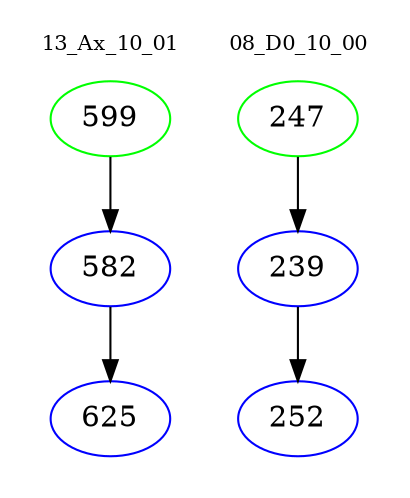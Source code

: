 digraph{
subgraph cluster_0 {
color = white
label = "13_Ax_10_01";
fontsize=10;
T0_599 [label="599", color="green"]
T0_599 -> T0_582 [color="black"]
T0_582 [label="582", color="blue"]
T0_582 -> T0_625 [color="black"]
T0_625 [label="625", color="blue"]
}
subgraph cluster_1 {
color = white
label = "08_D0_10_00";
fontsize=10;
T1_247 [label="247", color="green"]
T1_247 -> T1_239 [color="black"]
T1_239 [label="239", color="blue"]
T1_239 -> T1_252 [color="black"]
T1_252 [label="252", color="blue"]
}
}
